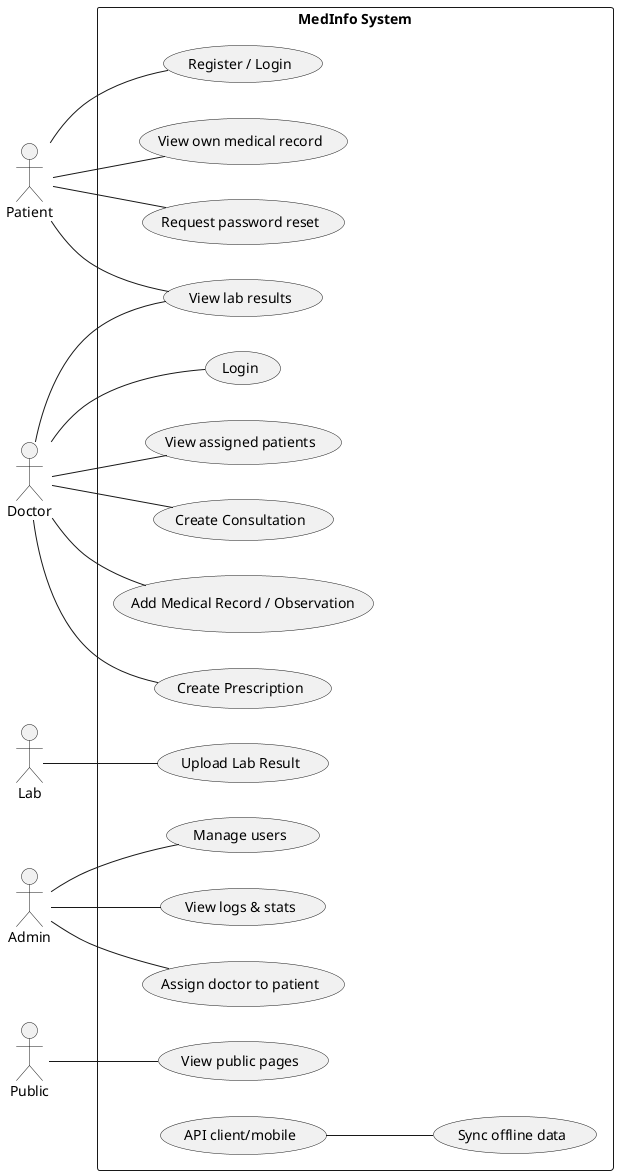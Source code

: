 @startuml UseCases_MedInfo
left to right direction
actor "Patient" as Patient
actor "Doctor" as Doctor
actor "Lab" as Lab
actor "Admin" as Admin
actor "Public" as Public
rectangle "MedInfo System" {
  Patient -- (Register / Login)
  Patient -- (View own medical record)
  Patient -- (View lab results)
  Patient -- (Request password reset)
  Doctor -- (Login)
  Doctor -- (View assigned patients)
  Doctor -- (Create Consultation)
  Doctor -- (Add Medical Record / Observation)
  Doctor -- (Create Prescription)
  Doctor -- (View lab results)
  Lab -- (Upload Lab Result)
  Admin -- (Manage users)
  Admin -- (View logs & stats)
  Admin -- (Assign doctor to patient)
  Public -- (View public pages)
  (API client/mobile) as API
  API -- (Sync offline data)
}
@enduml
